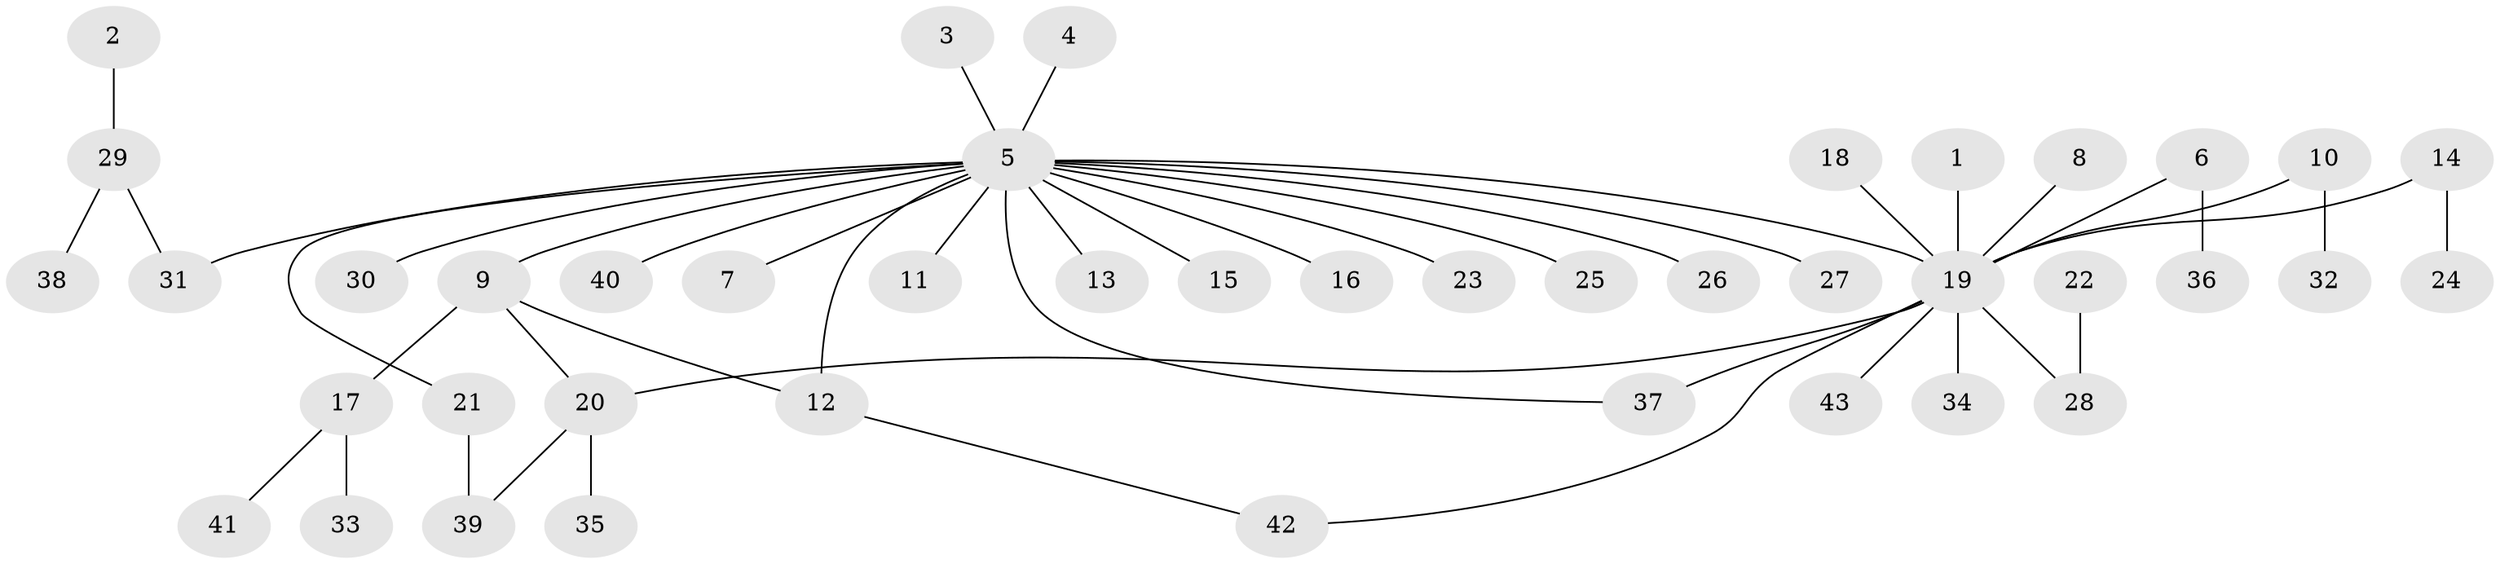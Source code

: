 // original degree distribution, {1: 0.5465116279069767, 16: 0.011627906976744186, 6: 0.011627906976744186, 3: 0.12790697674418605, 2: 0.2441860465116279, 21: 0.011627906976744186, 4: 0.03488372093023256, 5: 0.011627906976744186}
// Generated by graph-tools (version 1.1) at 2025/36/03/04/25 23:36:45]
// undirected, 43 vertices, 47 edges
graph export_dot {
  node [color=gray90,style=filled];
  1;
  2;
  3;
  4;
  5;
  6;
  7;
  8;
  9;
  10;
  11;
  12;
  13;
  14;
  15;
  16;
  17;
  18;
  19;
  20;
  21;
  22;
  23;
  24;
  25;
  26;
  27;
  28;
  29;
  30;
  31;
  32;
  33;
  34;
  35;
  36;
  37;
  38;
  39;
  40;
  41;
  42;
  43;
  1 -- 19 [weight=1.0];
  2 -- 29 [weight=1.0];
  3 -- 5 [weight=1.0];
  4 -- 5 [weight=1.0];
  5 -- 7 [weight=1.0];
  5 -- 9 [weight=1.0];
  5 -- 11 [weight=1.0];
  5 -- 12 [weight=1.0];
  5 -- 13 [weight=1.0];
  5 -- 15 [weight=1.0];
  5 -- 16 [weight=1.0];
  5 -- 19 [weight=1.0];
  5 -- 21 [weight=1.0];
  5 -- 23 [weight=1.0];
  5 -- 25 [weight=1.0];
  5 -- 26 [weight=1.0];
  5 -- 27 [weight=1.0];
  5 -- 30 [weight=1.0];
  5 -- 31 [weight=1.0];
  5 -- 37 [weight=1.0];
  5 -- 40 [weight=1.0];
  6 -- 19 [weight=1.0];
  6 -- 36 [weight=1.0];
  8 -- 19 [weight=1.0];
  9 -- 12 [weight=1.0];
  9 -- 17 [weight=1.0];
  9 -- 20 [weight=1.0];
  10 -- 19 [weight=1.0];
  10 -- 32 [weight=1.0];
  12 -- 42 [weight=1.0];
  14 -- 19 [weight=1.0];
  14 -- 24 [weight=1.0];
  17 -- 33 [weight=1.0];
  17 -- 41 [weight=1.0];
  18 -- 19 [weight=1.0];
  19 -- 20 [weight=1.0];
  19 -- 28 [weight=1.0];
  19 -- 34 [weight=1.0];
  19 -- 37 [weight=2.0];
  19 -- 42 [weight=1.0];
  19 -- 43 [weight=1.0];
  20 -- 35 [weight=1.0];
  20 -- 39 [weight=1.0];
  21 -- 39 [weight=1.0];
  22 -- 28 [weight=1.0];
  29 -- 31 [weight=1.0];
  29 -- 38 [weight=1.0];
}
